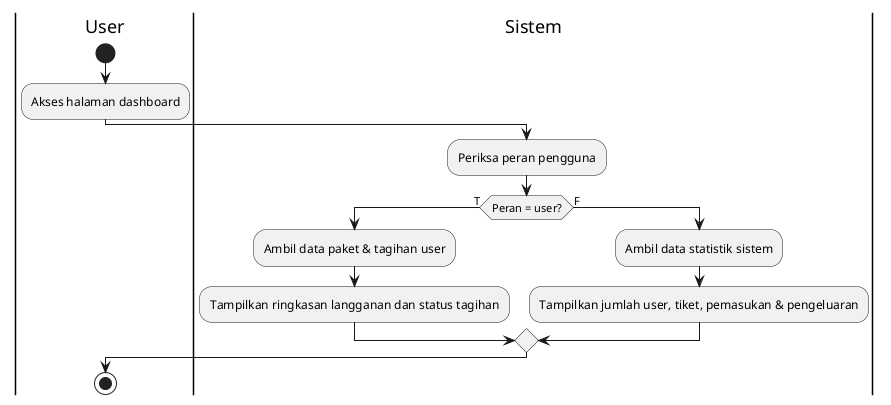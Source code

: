 @startuml
|User|
start
:Akses halaman dashboard;

|Sistem|
:Periksa peran pengguna;

if (Peran = user?) then (T)
  :Ambil data paket & tagihan user;
  :Tampilkan ringkasan langganan dan status tagihan;
else (F)
  :Ambil data statistik sistem;
  :Tampilkan jumlah user, tiket, pemasukan & pengeluaran;
endif

|User|
stop
@enduml
